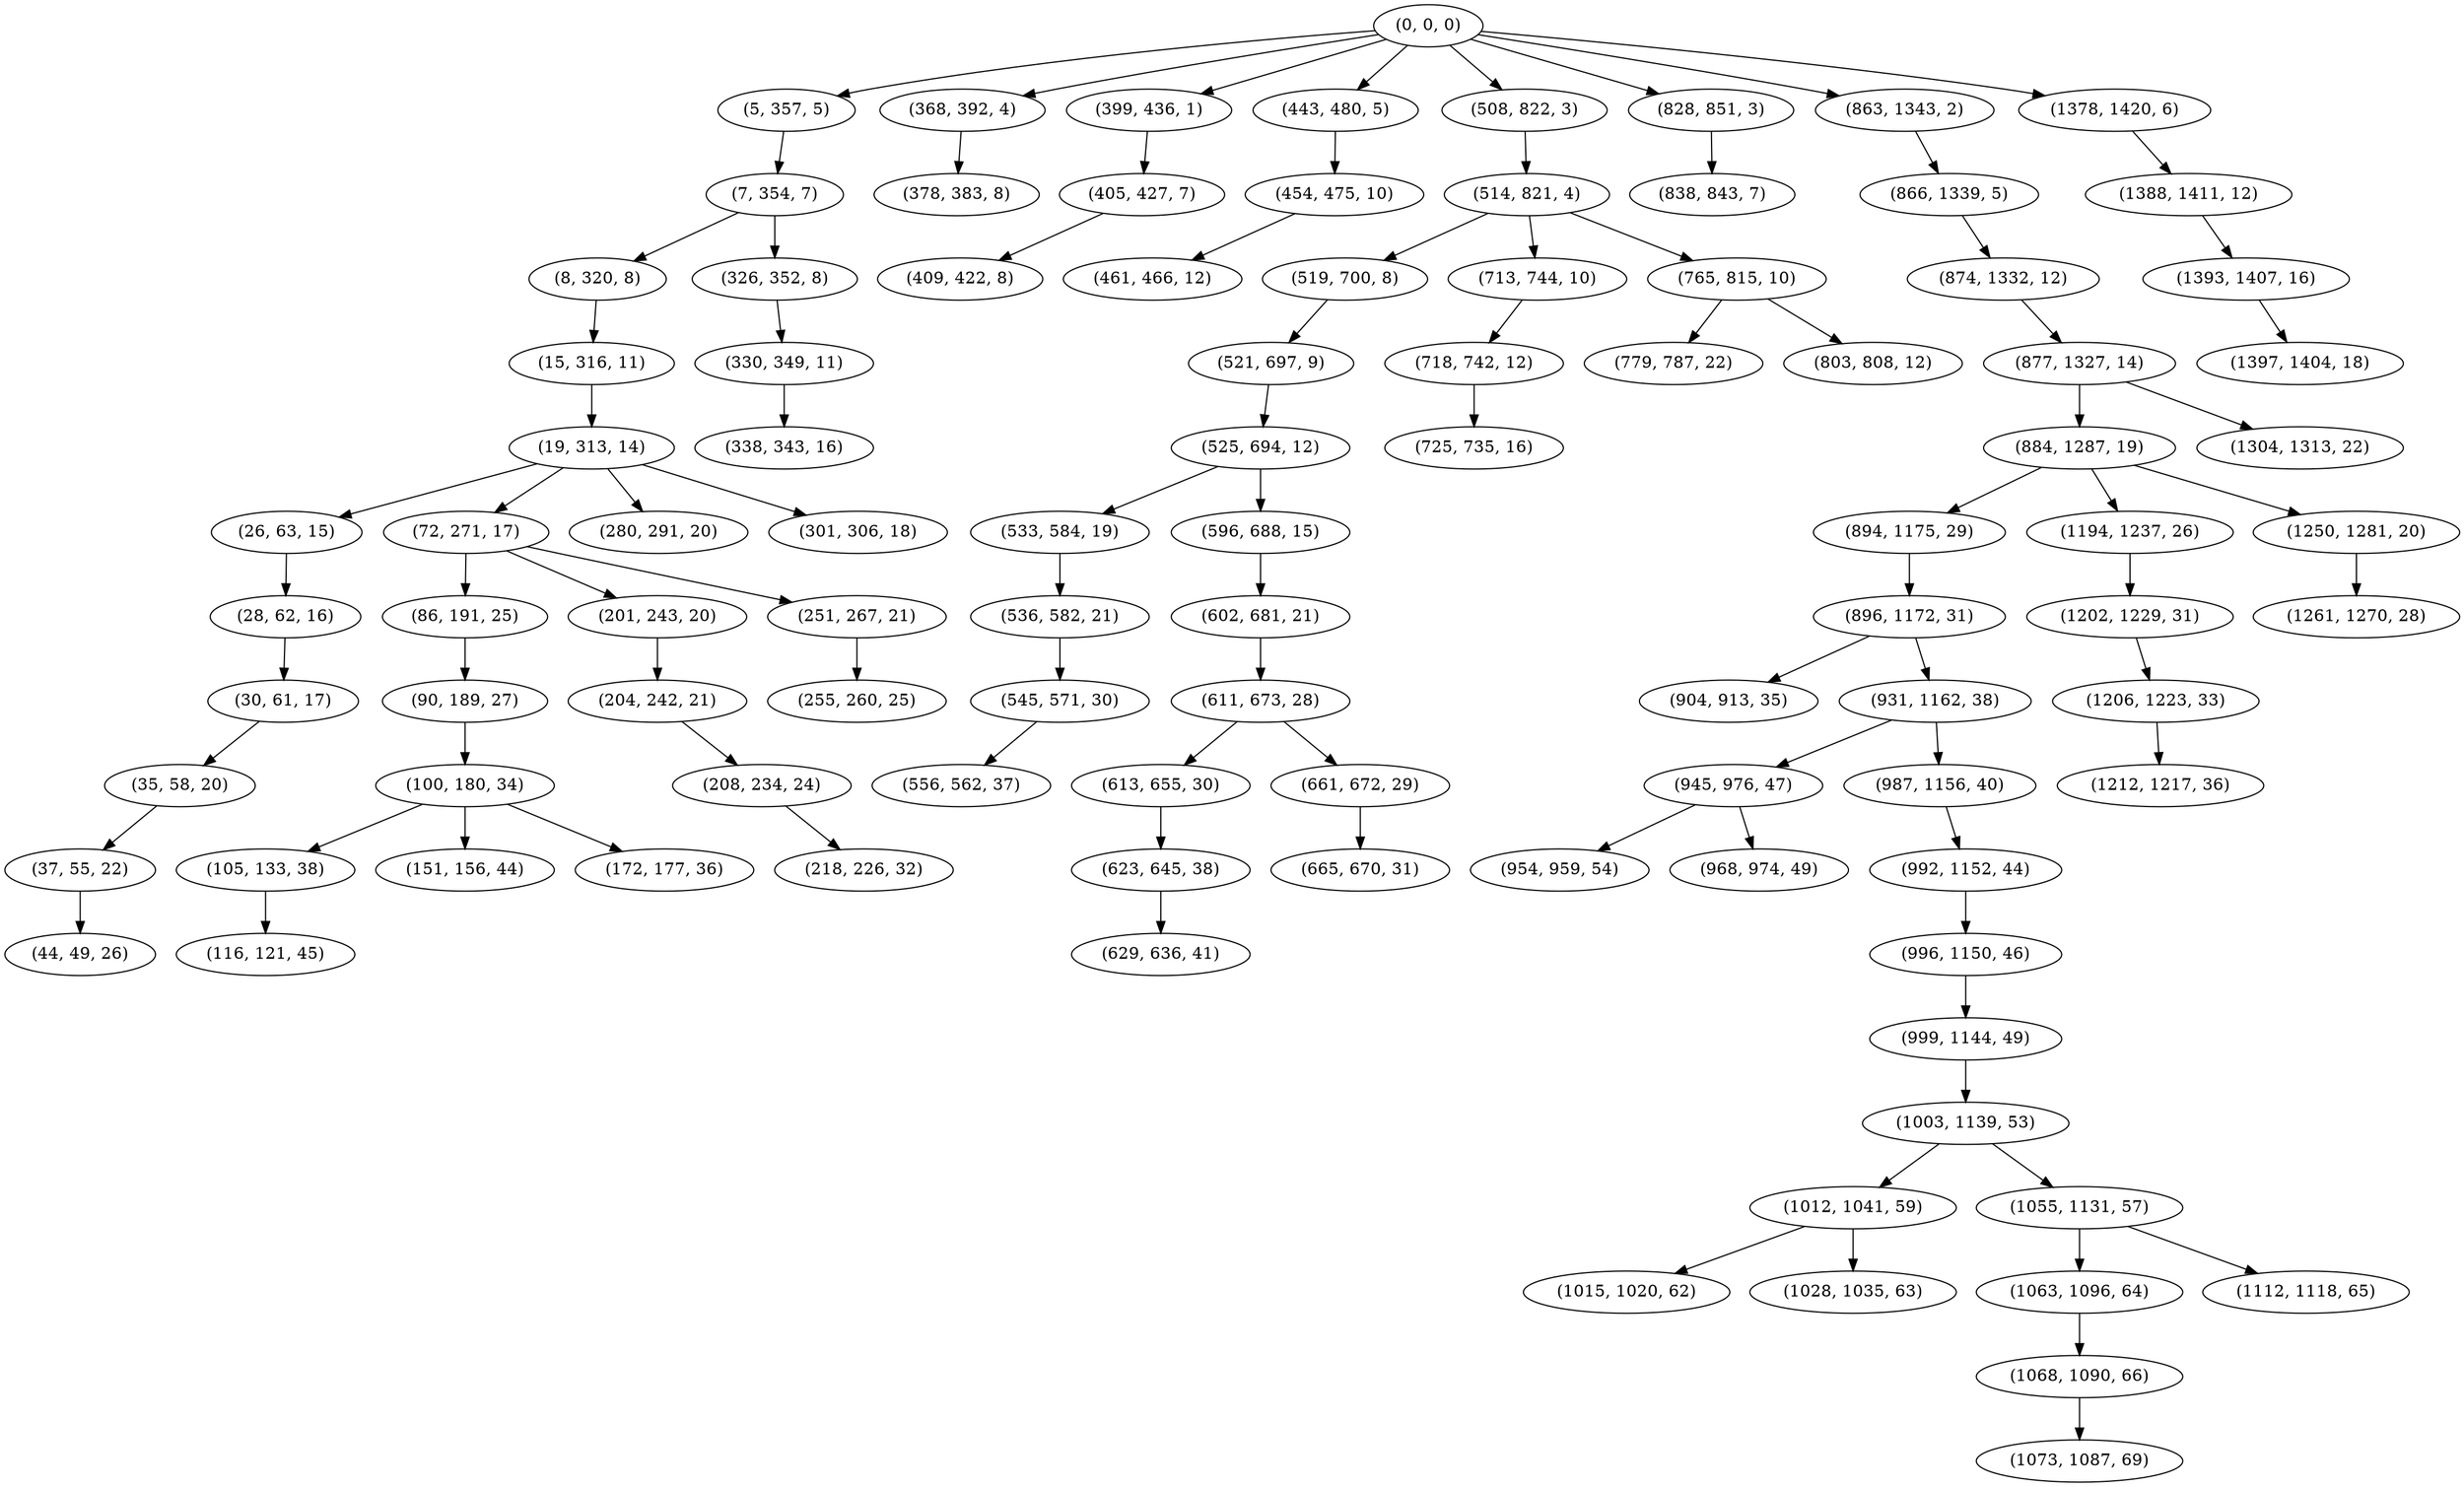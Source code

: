 digraph tree {
    "(0, 0, 0)";
    "(5, 357, 5)";
    "(7, 354, 7)";
    "(8, 320, 8)";
    "(15, 316, 11)";
    "(19, 313, 14)";
    "(26, 63, 15)";
    "(28, 62, 16)";
    "(30, 61, 17)";
    "(35, 58, 20)";
    "(37, 55, 22)";
    "(44, 49, 26)";
    "(72, 271, 17)";
    "(86, 191, 25)";
    "(90, 189, 27)";
    "(100, 180, 34)";
    "(105, 133, 38)";
    "(116, 121, 45)";
    "(151, 156, 44)";
    "(172, 177, 36)";
    "(201, 243, 20)";
    "(204, 242, 21)";
    "(208, 234, 24)";
    "(218, 226, 32)";
    "(251, 267, 21)";
    "(255, 260, 25)";
    "(280, 291, 20)";
    "(301, 306, 18)";
    "(326, 352, 8)";
    "(330, 349, 11)";
    "(338, 343, 16)";
    "(368, 392, 4)";
    "(378, 383, 8)";
    "(399, 436, 1)";
    "(405, 427, 7)";
    "(409, 422, 8)";
    "(443, 480, 5)";
    "(454, 475, 10)";
    "(461, 466, 12)";
    "(508, 822, 3)";
    "(514, 821, 4)";
    "(519, 700, 8)";
    "(521, 697, 9)";
    "(525, 694, 12)";
    "(533, 584, 19)";
    "(536, 582, 21)";
    "(545, 571, 30)";
    "(556, 562, 37)";
    "(596, 688, 15)";
    "(602, 681, 21)";
    "(611, 673, 28)";
    "(613, 655, 30)";
    "(623, 645, 38)";
    "(629, 636, 41)";
    "(661, 672, 29)";
    "(665, 670, 31)";
    "(713, 744, 10)";
    "(718, 742, 12)";
    "(725, 735, 16)";
    "(765, 815, 10)";
    "(779, 787, 22)";
    "(803, 808, 12)";
    "(828, 851, 3)";
    "(838, 843, 7)";
    "(863, 1343, 2)";
    "(866, 1339, 5)";
    "(874, 1332, 12)";
    "(877, 1327, 14)";
    "(884, 1287, 19)";
    "(894, 1175, 29)";
    "(896, 1172, 31)";
    "(904, 913, 35)";
    "(931, 1162, 38)";
    "(945, 976, 47)";
    "(954, 959, 54)";
    "(968, 974, 49)";
    "(987, 1156, 40)";
    "(992, 1152, 44)";
    "(996, 1150, 46)";
    "(999, 1144, 49)";
    "(1003, 1139, 53)";
    "(1012, 1041, 59)";
    "(1015, 1020, 62)";
    "(1028, 1035, 63)";
    "(1055, 1131, 57)";
    "(1063, 1096, 64)";
    "(1068, 1090, 66)";
    "(1073, 1087, 69)";
    "(1112, 1118, 65)";
    "(1194, 1237, 26)";
    "(1202, 1229, 31)";
    "(1206, 1223, 33)";
    "(1212, 1217, 36)";
    "(1250, 1281, 20)";
    "(1261, 1270, 28)";
    "(1304, 1313, 22)";
    "(1378, 1420, 6)";
    "(1388, 1411, 12)";
    "(1393, 1407, 16)";
    "(1397, 1404, 18)";
    "(0, 0, 0)" -> "(5, 357, 5)";
    "(0, 0, 0)" -> "(368, 392, 4)";
    "(0, 0, 0)" -> "(399, 436, 1)";
    "(0, 0, 0)" -> "(443, 480, 5)";
    "(0, 0, 0)" -> "(508, 822, 3)";
    "(0, 0, 0)" -> "(828, 851, 3)";
    "(0, 0, 0)" -> "(863, 1343, 2)";
    "(0, 0, 0)" -> "(1378, 1420, 6)";
    "(5, 357, 5)" -> "(7, 354, 7)";
    "(7, 354, 7)" -> "(8, 320, 8)";
    "(7, 354, 7)" -> "(326, 352, 8)";
    "(8, 320, 8)" -> "(15, 316, 11)";
    "(15, 316, 11)" -> "(19, 313, 14)";
    "(19, 313, 14)" -> "(26, 63, 15)";
    "(19, 313, 14)" -> "(72, 271, 17)";
    "(19, 313, 14)" -> "(280, 291, 20)";
    "(19, 313, 14)" -> "(301, 306, 18)";
    "(26, 63, 15)" -> "(28, 62, 16)";
    "(28, 62, 16)" -> "(30, 61, 17)";
    "(30, 61, 17)" -> "(35, 58, 20)";
    "(35, 58, 20)" -> "(37, 55, 22)";
    "(37, 55, 22)" -> "(44, 49, 26)";
    "(72, 271, 17)" -> "(86, 191, 25)";
    "(72, 271, 17)" -> "(201, 243, 20)";
    "(72, 271, 17)" -> "(251, 267, 21)";
    "(86, 191, 25)" -> "(90, 189, 27)";
    "(90, 189, 27)" -> "(100, 180, 34)";
    "(100, 180, 34)" -> "(105, 133, 38)";
    "(100, 180, 34)" -> "(151, 156, 44)";
    "(100, 180, 34)" -> "(172, 177, 36)";
    "(105, 133, 38)" -> "(116, 121, 45)";
    "(201, 243, 20)" -> "(204, 242, 21)";
    "(204, 242, 21)" -> "(208, 234, 24)";
    "(208, 234, 24)" -> "(218, 226, 32)";
    "(251, 267, 21)" -> "(255, 260, 25)";
    "(326, 352, 8)" -> "(330, 349, 11)";
    "(330, 349, 11)" -> "(338, 343, 16)";
    "(368, 392, 4)" -> "(378, 383, 8)";
    "(399, 436, 1)" -> "(405, 427, 7)";
    "(405, 427, 7)" -> "(409, 422, 8)";
    "(443, 480, 5)" -> "(454, 475, 10)";
    "(454, 475, 10)" -> "(461, 466, 12)";
    "(508, 822, 3)" -> "(514, 821, 4)";
    "(514, 821, 4)" -> "(519, 700, 8)";
    "(514, 821, 4)" -> "(713, 744, 10)";
    "(514, 821, 4)" -> "(765, 815, 10)";
    "(519, 700, 8)" -> "(521, 697, 9)";
    "(521, 697, 9)" -> "(525, 694, 12)";
    "(525, 694, 12)" -> "(533, 584, 19)";
    "(525, 694, 12)" -> "(596, 688, 15)";
    "(533, 584, 19)" -> "(536, 582, 21)";
    "(536, 582, 21)" -> "(545, 571, 30)";
    "(545, 571, 30)" -> "(556, 562, 37)";
    "(596, 688, 15)" -> "(602, 681, 21)";
    "(602, 681, 21)" -> "(611, 673, 28)";
    "(611, 673, 28)" -> "(613, 655, 30)";
    "(611, 673, 28)" -> "(661, 672, 29)";
    "(613, 655, 30)" -> "(623, 645, 38)";
    "(623, 645, 38)" -> "(629, 636, 41)";
    "(661, 672, 29)" -> "(665, 670, 31)";
    "(713, 744, 10)" -> "(718, 742, 12)";
    "(718, 742, 12)" -> "(725, 735, 16)";
    "(765, 815, 10)" -> "(779, 787, 22)";
    "(765, 815, 10)" -> "(803, 808, 12)";
    "(828, 851, 3)" -> "(838, 843, 7)";
    "(863, 1343, 2)" -> "(866, 1339, 5)";
    "(866, 1339, 5)" -> "(874, 1332, 12)";
    "(874, 1332, 12)" -> "(877, 1327, 14)";
    "(877, 1327, 14)" -> "(884, 1287, 19)";
    "(877, 1327, 14)" -> "(1304, 1313, 22)";
    "(884, 1287, 19)" -> "(894, 1175, 29)";
    "(884, 1287, 19)" -> "(1194, 1237, 26)";
    "(884, 1287, 19)" -> "(1250, 1281, 20)";
    "(894, 1175, 29)" -> "(896, 1172, 31)";
    "(896, 1172, 31)" -> "(904, 913, 35)";
    "(896, 1172, 31)" -> "(931, 1162, 38)";
    "(931, 1162, 38)" -> "(945, 976, 47)";
    "(931, 1162, 38)" -> "(987, 1156, 40)";
    "(945, 976, 47)" -> "(954, 959, 54)";
    "(945, 976, 47)" -> "(968, 974, 49)";
    "(987, 1156, 40)" -> "(992, 1152, 44)";
    "(992, 1152, 44)" -> "(996, 1150, 46)";
    "(996, 1150, 46)" -> "(999, 1144, 49)";
    "(999, 1144, 49)" -> "(1003, 1139, 53)";
    "(1003, 1139, 53)" -> "(1012, 1041, 59)";
    "(1003, 1139, 53)" -> "(1055, 1131, 57)";
    "(1012, 1041, 59)" -> "(1015, 1020, 62)";
    "(1012, 1041, 59)" -> "(1028, 1035, 63)";
    "(1055, 1131, 57)" -> "(1063, 1096, 64)";
    "(1055, 1131, 57)" -> "(1112, 1118, 65)";
    "(1063, 1096, 64)" -> "(1068, 1090, 66)";
    "(1068, 1090, 66)" -> "(1073, 1087, 69)";
    "(1194, 1237, 26)" -> "(1202, 1229, 31)";
    "(1202, 1229, 31)" -> "(1206, 1223, 33)";
    "(1206, 1223, 33)" -> "(1212, 1217, 36)";
    "(1250, 1281, 20)" -> "(1261, 1270, 28)";
    "(1378, 1420, 6)" -> "(1388, 1411, 12)";
    "(1388, 1411, 12)" -> "(1393, 1407, 16)";
    "(1393, 1407, 16)" -> "(1397, 1404, 18)";
}
